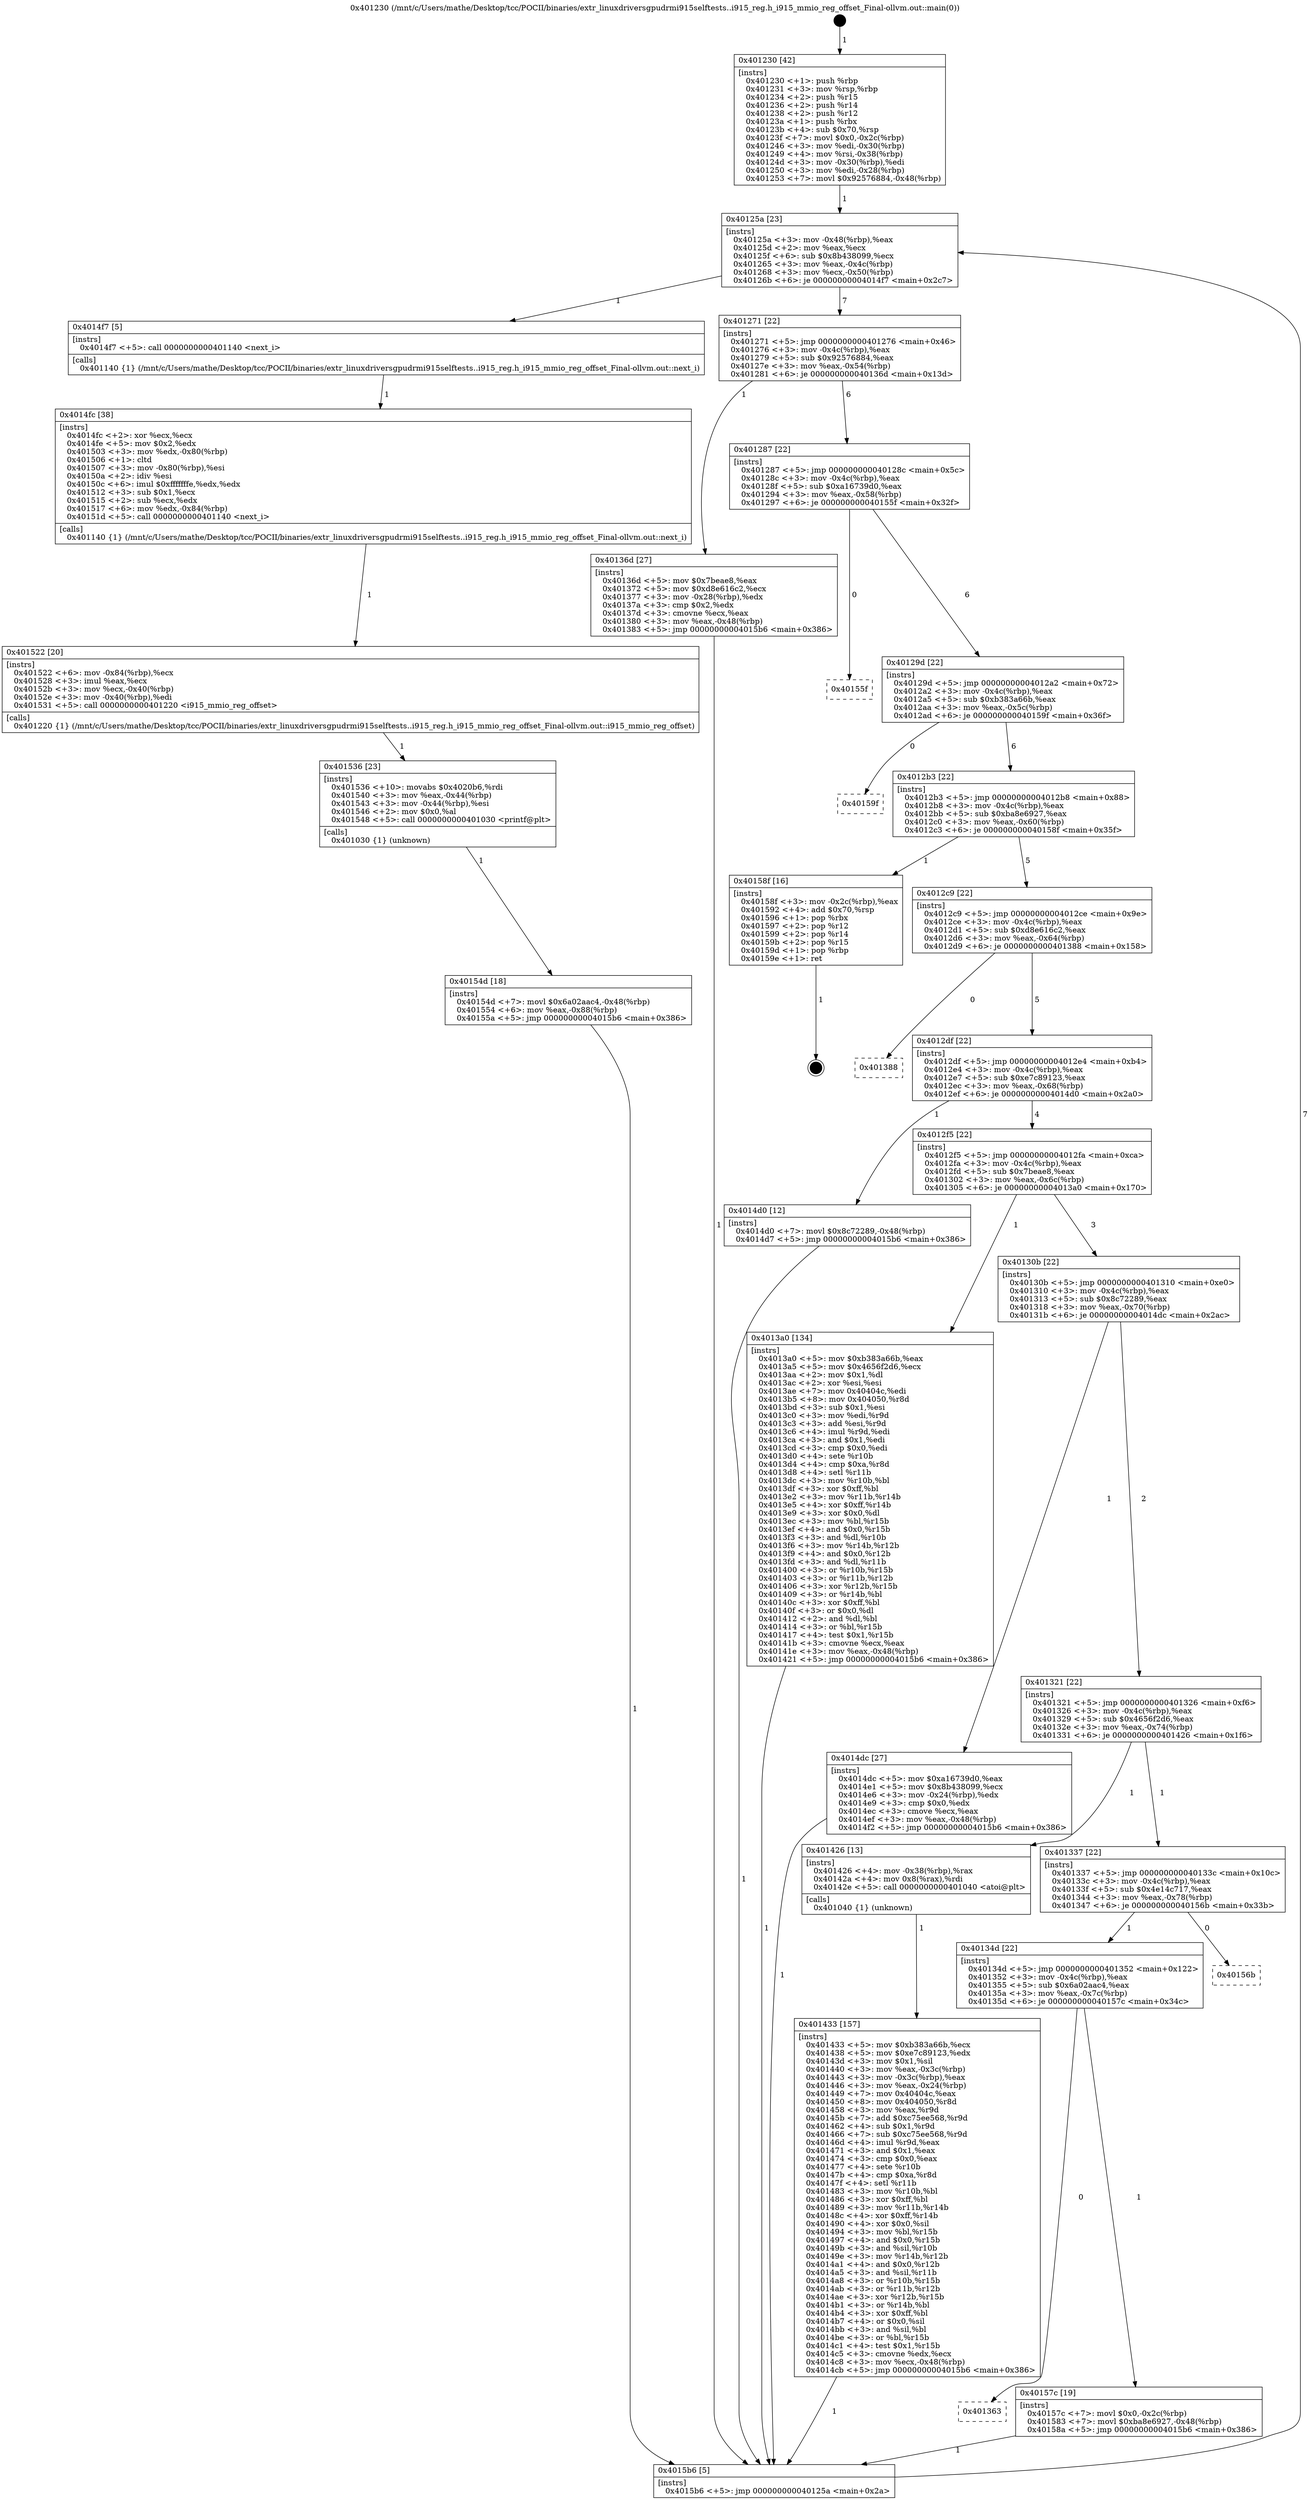 digraph "0x401230" {
  label = "0x401230 (/mnt/c/Users/mathe/Desktop/tcc/POCII/binaries/extr_linuxdriversgpudrmi915selftests..i915_reg.h_i915_mmio_reg_offset_Final-ollvm.out::main(0))"
  labelloc = "t"
  node[shape=record]

  Entry [label="",width=0.3,height=0.3,shape=circle,fillcolor=black,style=filled]
  "0x40125a" [label="{
     0x40125a [23]\l
     | [instrs]\l
     &nbsp;&nbsp;0x40125a \<+3\>: mov -0x48(%rbp),%eax\l
     &nbsp;&nbsp;0x40125d \<+2\>: mov %eax,%ecx\l
     &nbsp;&nbsp;0x40125f \<+6\>: sub $0x8b438099,%ecx\l
     &nbsp;&nbsp;0x401265 \<+3\>: mov %eax,-0x4c(%rbp)\l
     &nbsp;&nbsp;0x401268 \<+3\>: mov %ecx,-0x50(%rbp)\l
     &nbsp;&nbsp;0x40126b \<+6\>: je 00000000004014f7 \<main+0x2c7\>\l
  }"]
  "0x4014f7" [label="{
     0x4014f7 [5]\l
     | [instrs]\l
     &nbsp;&nbsp;0x4014f7 \<+5\>: call 0000000000401140 \<next_i\>\l
     | [calls]\l
     &nbsp;&nbsp;0x401140 \{1\} (/mnt/c/Users/mathe/Desktop/tcc/POCII/binaries/extr_linuxdriversgpudrmi915selftests..i915_reg.h_i915_mmio_reg_offset_Final-ollvm.out::next_i)\l
  }"]
  "0x401271" [label="{
     0x401271 [22]\l
     | [instrs]\l
     &nbsp;&nbsp;0x401271 \<+5\>: jmp 0000000000401276 \<main+0x46\>\l
     &nbsp;&nbsp;0x401276 \<+3\>: mov -0x4c(%rbp),%eax\l
     &nbsp;&nbsp;0x401279 \<+5\>: sub $0x92576884,%eax\l
     &nbsp;&nbsp;0x40127e \<+3\>: mov %eax,-0x54(%rbp)\l
     &nbsp;&nbsp;0x401281 \<+6\>: je 000000000040136d \<main+0x13d\>\l
  }"]
  Exit [label="",width=0.3,height=0.3,shape=circle,fillcolor=black,style=filled,peripheries=2]
  "0x40136d" [label="{
     0x40136d [27]\l
     | [instrs]\l
     &nbsp;&nbsp;0x40136d \<+5\>: mov $0x7beae8,%eax\l
     &nbsp;&nbsp;0x401372 \<+5\>: mov $0xd8e616c2,%ecx\l
     &nbsp;&nbsp;0x401377 \<+3\>: mov -0x28(%rbp),%edx\l
     &nbsp;&nbsp;0x40137a \<+3\>: cmp $0x2,%edx\l
     &nbsp;&nbsp;0x40137d \<+3\>: cmovne %ecx,%eax\l
     &nbsp;&nbsp;0x401380 \<+3\>: mov %eax,-0x48(%rbp)\l
     &nbsp;&nbsp;0x401383 \<+5\>: jmp 00000000004015b6 \<main+0x386\>\l
  }"]
  "0x401287" [label="{
     0x401287 [22]\l
     | [instrs]\l
     &nbsp;&nbsp;0x401287 \<+5\>: jmp 000000000040128c \<main+0x5c\>\l
     &nbsp;&nbsp;0x40128c \<+3\>: mov -0x4c(%rbp),%eax\l
     &nbsp;&nbsp;0x40128f \<+5\>: sub $0xa16739d0,%eax\l
     &nbsp;&nbsp;0x401294 \<+3\>: mov %eax,-0x58(%rbp)\l
     &nbsp;&nbsp;0x401297 \<+6\>: je 000000000040155f \<main+0x32f\>\l
  }"]
  "0x4015b6" [label="{
     0x4015b6 [5]\l
     | [instrs]\l
     &nbsp;&nbsp;0x4015b6 \<+5\>: jmp 000000000040125a \<main+0x2a\>\l
  }"]
  "0x401230" [label="{
     0x401230 [42]\l
     | [instrs]\l
     &nbsp;&nbsp;0x401230 \<+1\>: push %rbp\l
     &nbsp;&nbsp;0x401231 \<+3\>: mov %rsp,%rbp\l
     &nbsp;&nbsp;0x401234 \<+2\>: push %r15\l
     &nbsp;&nbsp;0x401236 \<+2\>: push %r14\l
     &nbsp;&nbsp;0x401238 \<+2\>: push %r12\l
     &nbsp;&nbsp;0x40123a \<+1\>: push %rbx\l
     &nbsp;&nbsp;0x40123b \<+4\>: sub $0x70,%rsp\l
     &nbsp;&nbsp;0x40123f \<+7\>: movl $0x0,-0x2c(%rbp)\l
     &nbsp;&nbsp;0x401246 \<+3\>: mov %edi,-0x30(%rbp)\l
     &nbsp;&nbsp;0x401249 \<+4\>: mov %rsi,-0x38(%rbp)\l
     &nbsp;&nbsp;0x40124d \<+3\>: mov -0x30(%rbp),%edi\l
     &nbsp;&nbsp;0x401250 \<+3\>: mov %edi,-0x28(%rbp)\l
     &nbsp;&nbsp;0x401253 \<+7\>: movl $0x92576884,-0x48(%rbp)\l
  }"]
  "0x401363" [label="{
     0x401363\l
  }", style=dashed]
  "0x40155f" [label="{
     0x40155f\l
  }", style=dashed]
  "0x40129d" [label="{
     0x40129d [22]\l
     | [instrs]\l
     &nbsp;&nbsp;0x40129d \<+5\>: jmp 00000000004012a2 \<main+0x72\>\l
     &nbsp;&nbsp;0x4012a2 \<+3\>: mov -0x4c(%rbp),%eax\l
     &nbsp;&nbsp;0x4012a5 \<+5\>: sub $0xb383a66b,%eax\l
     &nbsp;&nbsp;0x4012aa \<+3\>: mov %eax,-0x5c(%rbp)\l
     &nbsp;&nbsp;0x4012ad \<+6\>: je 000000000040159f \<main+0x36f\>\l
  }"]
  "0x40157c" [label="{
     0x40157c [19]\l
     | [instrs]\l
     &nbsp;&nbsp;0x40157c \<+7\>: movl $0x0,-0x2c(%rbp)\l
     &nbsp;&nbsp;0x401583 \<+7\>: movl $0xba8e6927,-0x48(%rbp)\l
     &nbsp;&nbsp;0x40158a \<+5\>: jmp 00000000004015b6 \<main+0x386\>\l
  }"]
  "0x40159f" [label="{
     0x40159f\l
  }", style=dashed]
  "0x4012b3" [label="{
     0x4012b3 [22]\l
     | [instrs]\l
     &nbsp;&nbsp;0x4012b3 \<+5\>: jmp 00000000004012b8 \<main+0x88\>\l
     &nbsp;&nbsp;0x4012b8 \<+3\>: mov -0x4c(%rbp),%eax\l
     &nbsp;&nbsp;0x4012bb \<+5\>: sub $0xba8e6927,%eax\l
     &nbsp;&nbsp;0x4012c0 \<+3\>: mov %eax,-0x60(%rbp)\l
     &nbsp;&nbsp;0x4012c3 \<+6\>: je 000000000040158f \<main+0x35f\>\l
  }"]
  "0x40134d" [label="{
     0x40134d [22]\l
     | [instrs]\l
     &nbsp;&nbsp;0x40134d \<+5\>: jmp 0000000000401352 \<main+0x122\>\l
     &nbsp;&nbsp;0x401352 \<+3\>: mov -0x4c(%rbp),%eax\l
     &nbsp;&nbsp;0x401355 \<+5\>: sub $0x6a02aac4,%eax\l
     &nbsp;&nbsp;0x40135a \<+3\>: mov %eax,-0x7c(%rbp)\l
     &nbsp;&nbsp;0x40135d \<+6\>: je 000000000040157c \<main+0x34c\>\l
  }"]
  "0x40158f" [label="{
     0x40158f [16]\l
     | [instrs]\l
     &nbsp;&nbsp;0x40158f \<+3\>: mov -0x2c(%rbp),%eax\l
     &nbsp;&nbsp;0x401592 \<+4\>: add $0x70,%rsp\l
     &nbsp;&nbsp;0x401596 \<+1\>: pop %rbx\l
     &nbsp;&nbsp;0x401597 \<+2\>: pop %r12\l
     &nbsp;&nbsp;0x401599 \<+2\>: pop %r14\l
     &nbsp;&nbsp;0x40159b \<+2\>: pop %r15\l
     &nbsp;&nbsp;0x40159d \<+1\>: pop %rbp\l
     &nbsp;&nbsp;0x40159e \<+1\>: ret\l
  }"]
  "0x4012c9" [label="{
     0x4012c9 [22]\l
     | [instrs]\l
     &nbsp;&nbsp;0x4012c9 \<+5\>: jmp 00000000004012ce \<main+0x9e\>\l
     &nbsp;&nbsp;0x4012ce \<+3\>: mov -0x4c(%rbp),%eax\l
     &nbsp;&nbsp;0x4012d1 \<+5\>: sub $0xd8e616c2,%eax\l
     &nbsp;&nbsp;0x4012d6 \<+3\>: mov %eax,-0x64(%rbp)\l
     &nbsp;&nbsp;0x4012d9 \<+6\>: je 0000000000401388 \<main+0x158\>\l
  }"]
  "0x40156b" [label="{
     0x40156b\l
  }", style=dashed]
  "0x401388" [label="{
     0x401388\l
  }", style=dashed]
  "0x4012df" [label="{
     0x4012df [22]\l
     | [instrs]\l
     &nbsp;&nbsp;0x4012df \<+5\>: jmp 00000000004012e4 \<main+0xb4\>\l
     &nbsp;&nbsp;0x4012e4 \<+3\>: mov -0x4c(%rbp),%eax\l
     &nbsp;&nbsp;0x4012e7 \<+5\>: sub $0xe7c89123,%eax\l
     &nbsp;&nbsp;0x4012ec \<+3\>: mov %eax,-0x68(%rbp)\l
     &nbsp;&nbsp;0x4012ef \<+6\>: je 00000000004014d0 \<main+0x2a0\>\l
  }"]
  "0x40154d" [label="{
     0x40154d [18]\l
     | [instrs]\l
     &nbsp;&nbsp;0x40154d \<+7\>: movl $0x6a02aac4,-0x48(%rbp)\l
     &nbsp;&nbsp;0x401554 \<+6\>: mov %eax,-0x88(%rbp)\l
     &nbsp;&nbsp;0x40155a \<+5\>: jmp 00000000004015b6 \<main+0x386\>\l
  }"]
  "0x4014d0" [label="{
     0x4014d0 [12]\l
     | [instrs]\l
     &nbsp;&nbsp;0x4014d0 \<+7\>: movl $0x8c72289,-0x48(%rbp)\l
     &nbsp;&nbsp;0x4014d7 \<+5\>: jmp 00000000004015b6 \<main+0x386\>\l
  }"]
  "0x4012f5" [label="{
     0x4012f5 [22]\l
     | [instrs]\l
     &nbsp;&nbsp;0x4012f5 \<+5\>: jmp 00000000004012fa \<main+0xca\>\l
     &nbsp;&nbsp;0x4012fa \<+3\>: mov -0x4c(%rbp),%eax\l
     &nbsp;&nbsp;0x4012fd \<+5\>: sub $0x7beae8,%eax\l
     &nbsp;&nbsp;0x401302 \<+3\>: mov %eax,-0x6c(%rbp)\l
     &nbsp;&nbsp;0x401305 \<+6\>: je 00000000004013a0 \<main+0x170\>\l
  }"]
  "0x401536" [label="{
     0x401536 [23]\l
     | [instrs]\l
     &nbsp;&nbsp;0x401536 \<+10\>: movabs $0x4020b6,%rdi\l
     &nbsp;&nbsp;0x401540 \<+3\>: mov %eax,-0x44(%rbp)\l
     &nbsp;&nbsp;0x401543 \<+3\>: mov -0x44(%rbp),%esi\l
     &nbsp;&nbsp;0x401546 \<+2\>: mov $0x0,%al\l
     &nbsp;&nbsp;0x401548 \<+5\>: call 0000000000401030 \<printf@plt\>\l
     | [calls]\l
     &nbsp;&nbsp;0x401030 \{1\} (unknown)\l
  }"]
  "0x4013a0" [label="{
     0x4013a0 [134]\l
     | [instrs]\l
     &nbsp;&nbsp;0x4013a0 \<+5\>: mov $0xb383a66b,%eax\l
     &nbsp;&nbsp;0x4013a5 \<+5\>: mov $0x4656f2d6,%ecx\l
     &nbsp;&nbsp;0x4013aa \<+2\>: mov $0x1,%dl\l
     &nbsp;&nbsp;0x4013ac \<+2\>: xor %esi,%esi\l
     &nbsp;&nbsp;0x4013ae \<+7\>: mov 0x40404c,%edi\l
     &nbsp;&nbsp;0x4013b5 \<+8\>: mov 0x404050,%r8d\l
     &nbsp;&nbsp;0x4013bd \<+3\>: sub $0x1,%esi\l
     &nbsp;&nbsp;0x4013c0 \<+3\>: mov %edi,%r9d\l
     &nbsp;&nbsp;0x4013c3 \<+3\>: add %esi,%r9d\l
     &nbsp;&nbsp;0x4013c6 \<+4\>: imul %r9d,%edi\l
     &nbsp;&nbsp;0x4013ca \<+3\>: and $0x1,%edi\l
     &nbsp;&nbsp;0x4013cd \<+3\>: cmp $0x0,%edi\l
     &nbsp;&nbsp;0x4013d0 \<+4\>: sete %r10b\l
     &nbsp;&nbsp;0x4013d4 \<+4\>: cmp $0xa,%r8d\l
     &nbsp;&nbsp;0x4013d8 \<+4\>: setl %r11b\l
     &nbsp;&nbsp;0x4013dc \<+3\>: mov %r10b,%bl\l
     &nbsp;&nbsp;0x4013df \<+3\>: xor $0xff,%bl\l
     &nbsp;&nbsp;0x4013e2 \<+3\>: mov %r11b,%r14b\l
     &nbsp;&nbsp;0x4013e5 \<+4\>: xor $0xff,%r14b\l
     &nbsp;&nbsp;0x4013e9 \<+3\>: xor $0x0,%dl\l
     &nbsp;&nbsp;0x4013ec \<+3\>: mov %bl,%r15b\l
     &nbsp;&nbsp;0x4013ef \<+4\>: and $0x0,%r15b\l
     &nbsp;&nbsp;0x4013f3 \<+3\>: and %dl,%r10b\l
     &nbsp;&nbsp;0x4013f6 \<+3\>: mov %r14b,%r12b\l
     &nbsp;&nbsp;0x4013f9 \<+4\>: and $0x0,%r12b\l
     &nbsp;&nbsp;0x4013fd \<+3\>: and %dl,%r11b\l
     &nbsp;&nbsp;0x401400 \<+3\>: or %r10b,%r15b\l
     &nbsp;&nbsp;0x401403 \<+3\>: or %r11b,%r12b\l
     &nbsp;&nbsp;0x401406 \<+3\>: xor %r12b,%r15b\l
     &nbsp;&nbsp;0x401409 \<+3\>: or %r14b,%bl\l
     &nbsp;&nbsp;0x40140c \<+3\>: xor $0xff,%bl\l
     &nbsp;&nbsp;0x40140f \<+3\>: or $0x0,%dl\l
     &nbsp;&nbsp;0x401412 \<+2\>: and %dl,%bl\l
     &nbsp;&nbsp;0x401414 \<+3\>: or %bl,%r15b\l
     &nbsp;&nbsp;0x401417 \<+4\>: test $0x1,%r15b\l
     &nbsp;&nbsp;0x40141b \<+3\>: cmovne %ecx,%eax\l
     &nbsp;&nbsp;0x40141e \<+3\>: mov %eax,-0x48(%rbp)\l
     &nbsp;&nbsp;0x401421 \<+5\>: jmp 00000000004015b6 \<main+0x386\>\l
  }"]
  "0x40130b" [label="{
     0x40130b [22]\l
     | [instrs]\l
     &nbsp;&nbsp;0x40130b \<+5\>: jmp 0000000000401310 \<main+0xe0\>\l
     &nbsp;&nbsp;0x401310 \<+3\>: mov -0x4c(%rbp),%eax\l
     &nbsp;&nbsp;0x401313 \<+5\>: sub $0x8c72289,%eax\l
     &nbsp;&nbsp;0x401318 \<+3\>: mov %eax,-0x70(%rbp)\l
     &nbsp;&nbsp;0x40131b \<+6\>: je 00000000004014dc \<main+0x2ac\>\l
  }"]
  "0x401522" [label="{
     0x401522 [20]\l
     | [instrs]\l
     &nbsp;&nbsp;0x401522 \<+6\>: mov -0x84(%rbp),%ecx\l
     &nbsp;&nbsp;0x401528 \<+3\>: imul %eax,%ecx\l
     &nbsp;&nbsp;0x40152b \<+3\>: mov %ecx,-0x40(%rbp)\l
     &nbsp;&nbsp;0x40152e \<+3\>: mov -0x40(%rbp),%edi\l
     &nbsp;&nbsp;0x401531 \<+5\>: call 0000000000401220 \<i915_mmio_reg_offset\>\l
     | [calls]\l
     &nbsp;&nbsp;0x401220 \{1\} (/mnt/c/Users/mathe/Desktop/tcc/POCII/binaries/extr_linuxdriversgpudrmi915selftests..i915_reg.h_i915_mmio_reg_offset_Final-ollvm.out::i915_mmio_reg_offset)\l
  }"]
  "0x4014dc" [label="{
     0x4014dc [27]\l
     | [instrs]\l
     &nbsp;&nbsp;0x4014dc \<+5\>: mov $0xa16739d0,%eax\l
     &nbsp;&nbsp;0x4014e1 \<+5\>: mov $0x8b438099,%ecx\l
     &nbsp;&nbsp;0x4014e6 \<+3\>: mov -0x24(%rbp),%edx\l
     &nbsp;&nbsp;0x4014e9 \<+3\>: cmp $0x0,%edx\l
     &nbsp;&nbsp;0x4014ec \<+3\>: cmove %ecx,%eax\l
     &nbsp;&nbsp;0x4014ef \<+3\>: mov %eax,-0x48(%rbp)\l
     &nbsp;&nbsp;0x4014f2 \<+5\>: jmp 00000000004015b6 \<main+0x386\>\l
  }"]
  "0x401321" [label="{
     0x401321 [22]\l
     | [instrs]\l
     &nbsp;&nbsp;0x401321 \<+5\>: jmp 0000000000401326 \<main+0xf6\>\l
     &nbsp;&nbsp;0x401326 \<+3\>: mov -0x4c(%rbp),%eax\l
     &nbsp;&nbsp;0x401329 \<+5\>: sub $0x4656f2d6,%eax\l
     &nbsp;&nbsp;0x40132e \<+3\>: mov %eax,-0x74(%rbp)\l
     &nbsp;&nbsp;0x401331 \<+6\>: je 0000000000401426 \<main+0x1f6\>\l
  }"]
  "0x4014fc" [label="{
     0x4014fc [38]\l
     | [instrs]\l
     &nbsp;&nbsp;0x4014fc \<+2\>: xor %ecx,%ecx\l
     &nbsp;&nbsp;0x4014fe \<+5\>: mov $0x2,%edx\l
     &nbsp;&nbsp;0x401503 \<+3\>: mov %edx,-0x80(%rbp)\l
     &nbsp;&nbsp;0x401506 \<+1\>: cltd\l
     &nbsp;&nbsp;0x401507 \<+3\>: mov -0x80(%rbp),%esi\l
     &nbsp;&nbsp;0x40150a \<+2\>: idiv %esi\l
     &nbsp;&nbsp;0x40150c \<+6\>: imul $0xfffffffe,%edx,%edx\l
     &nbsp;&nbsp;0x401512 \<+3\>: sub $0x1,%ecx\l
     &nbsp;&nbsp;0x401515 \<+2\>: sub %ecx,%edx\l
     &nbsp;&nbsp;0x401517 \<+6\>: mov %edx,-0x84(%rbp)\l
     &nbsp;&nbsp;0x40151d \<+5\>: call 0000000000401140 \<next_i\>\l
     | [calls]\l
     &nbsp;&nbsp;0x401140 \{1\} (/mnt/c/Users/mathe/Desktop/tcc/POCII/binaries/extr_linuxdriversgpudrmi915selftests..i915_reg.h_i915_mmio_reg_offset_Final-ollvm.out::next_i)\l
  }"]
  "0x401426" [label="{
     0x401426 [13]\l
     | [instrs]\l
     &nbsp;&nbsp;0x401426 \<+4\>: mov -0x38(%rbp),%rax\l
     &nbsp;&nbsp;0x40142a \<+4\>: mov 0x8(%rax),%rdi\l
     &nbsp;&nbsp;0x40142e \<+5\>: call 0000000000401040 \<atoi@plt\>\l
     | [calls]\l
     &nbsp;&nbsp;0x401040 \{1\} (unknown)\l
  }"]
  "0x401337" [label="{
     0x401337 [22]\l
     | [instrs]\l
     &nbsp;&nbsp;0x401337 \<+5\>: jmp 000000000040133c \<main+0x10c\>\l
     &nbsp;&nbsp;0x40133c \<+3\>: mov -0x4c(%rbp),%eax\l
     &nbsp;&nbsp;0x40133f \<+5\>: sub $0x4e14c717,%eax\l
     &nbsp;&nbsp;0x401344 \<+3\>: mov %eax,-0x78(%rbp)\l
     &nbsp;&nbsp;0x401347 \<+6\>: je 000000000040156b \<main+0x33b\>\l
  }"]
  "0x401433" [label="{
     0x401433 [157]\l
     | [instrs]\l
     &nbsp;&nbsp;0x401433 \<+5\>: mov $0xb383a66b,%ecx\l
     &nbsp;&nbsp;0x401438 \<+5\>: mov $0xe7c89123,%edx\l
     &nbsp;&nbsp;0x40143d \<+3\>: mov $0x1,%sil\l
     &nbsp;&nbsp;0x401440 \<+3\>: mov %eax,-0x3c(%rbp)\l
     &nbsp;&nbsp;0x401443 \<+3\>: mov -0x3c(%rbp),%eax\l
     &nbsp;&nbsp;0x401446 \<+3\>: mov %eax,-0x24(%rbp)\l
     &nbsp;&nbsp;0x401449 \<+7\>: mov 0x40404c,%eax\l
     &nbsp;&nbsp;0x401450 \<+8\>: mov 0x404050,%r8d\l
     &nbsp;&nbsp;0x401458 \<+3\>: mov %eax,%r9d\l
     &nbsp;&nbsp;0x40145b \<+7\>: add $0xc75ee568,%r9d\l
     &nbsp;&nbsp;0x401462 \<+4\>: sub $0x1,%r9d\l
     &nbsp;&nbsp;0x401466 \<+7\>: sub $0xc75ee568,%r9d\l
     &nbsp;&nbsp;0x40146d \<+4\>: imul %r9d,%eax\l
     &nbsp;&nbsp;0x401471 \<+3\>: and $0x1,%eax\l
     &nbsp;&nbsp;0x401474 \<+3\>: cmp $0x0,%eax\l
     &nbsp;&nbsp;0x401477 \<+4\>: sete %r10b\l
     &nbsp;&nbsp;0x40147b \<+4\>: cmp $0xa,%r8d\l
     &nbsp;&nbsp;0x40147f \<+4\>: setl %r11b\l
     &nbsp;&nbsp;0x401483 \<+3\>: mov %r10b,%bl\l
     &nbsp;&nbsp;0x401486 \<+3\>: xor $0xff,%bl\l
     &nbsp;&nbsp;0x401489 \<+3\>: mov %r11b,%r14b\l
     &nbsp;&nbsp;0x40148c \<+4\>: xor $0xff,%r14b\l
     &nbsp;&nbsp;0x401490 \<+4\>: xor $0x0,%sil\l
     &nbsp;&nbsp;0x401494 \<+3\>: mov %bl,%r15b\l
     &nbsp;&nbsp;0x401497 \<+4\>: and $0x0,%r15b\l
     &nbsp;&nbsp;0x40149b \<+3\>: and %sil,%r10b\l
     &nbsp;&nbsp;0x40149e \<+3\>: mov %r14b,%r12b\l
     &nbsp;&nbsp;0x4014a1 \<+4\>: and $0x0,%r12b\l
     &nbsp;&nbsp;0x4014a5 \<+3\>: and %sil,%r11b\l
     &nbsp;&nbsp;0x4014a8 \<+3\>: or %r10b,%r15b\l
     &nbsp;&nbsp;0x4014ab \<+3\>: or %r11b,%r12b\l
     &nbsp;&nbsp;0x4014ae \<+3\>: xor %r12b,%r15b\l
     &nbsp;&nbsp;0x4014b1 \<+3\>: or %r14b,%bl\l
     &nbsp;&nbsp;0x4014b4 \<+3\>: xor $0xff,%bl\l
     &nbsp;&nbsp;0x4014b7 \<+4\>: or $0x0,%sil\l
     &nbsp;&nbsp;0x4014bb \<+3\>: and %sil,%bl\l
     &nbsp;&nbsp;0x4014be \<+3\>: or %bl,%r15b\l
     &nbsp;&nbsp;0x4014c1 \<+4\>: test $0x1,%r15b\l
     &nbsp;&nbsp;0x4014c5 \<+3\>: cmovne %edx,%ecx\l
     &nbsp;&nbsp;0x4014c8 \<+3\>: mov %ecx,-0x48(%rbp)\l
     &nbsp;&nbsp;0x4014cb \<+5\>: jmp 00000000004015b6 \<main+0x386\>\l
  }"]
  Entry -> "0x401230" [label=" 1"]
  "0x40125a" -> "0x4014f7" [label=" 1"]
  "0x40125a" -> "0x401271" [label=" 7"]
  "0x40158f" -> Exit [label=" 1"]
  "0x401271" -> "0x40136d" [label=" 1"]
  "0x401271" -> "0x401287" [label=" 6"]
  "0x40136d" -> "0x4015b6" [label=" 1"]
  "0x401230" -> "0x40125a" [label=" 1"]
  "0x4015b6" -> "0x40125a" [label=" 7"]
  "0x40157c" -> "0x4015b6" [label=" 1"]
  "0x401287" -> "0x40155f" [label=" 0"]
  "0x401287" -> "0x40129d" [label=" 6"]
  "0x40134d" -> "0x401363" [label=" 0"]
  "0x40129d" -> "0x40159f" [label=" 0"]
  "0x40129d" -> "0x4012b3" [label=" 6"]
  "0x40134d" -> "0x40157c" [label=" 1"]
  "0x4012b3" -> "0x40158f" [label=" 1"]
  "0x4012b3" -> "0x4012c9" [label=" 5"]
  "0x401337" -> "0x40134d" [label=" 1"]
  "0x4012c9" -> "0x401388" [label=" 0"]
  "0x4012c9" -> "0x4012df" [label=" 5"]
  "0x401337" -> "0x40156b" [label=" 0"]
  "0x4012df" -> "0x4014d0" [label=" 1"]
  "0x4012df" -> "0x4012f5" [label=" 4"]
  "0x40154d" -> "0x4015b6" [label=" 1"]
  "0x4012f5" -> "0x4013a0" [label=" 1"]
  "0x4012f5" -> "0x40130b" [label=" 3"]
  "0x4013a0" -> "0x4015b6" [label=" 1"]
  "0x401536" -> "0x40154d" [label=" 1"]
  "0x40130b" -> "0x4014dc" [label=" 1"]
  "0x40130b" -> "0x401321" [label=" 2"]
  "0x401522" -> "0x401536" [label=" 1"]
  "0x401321" -> "0x401426" [label=" 1"]
  "0x401321" -> "0x401337" [label=" 1"]
  "0x401426" -> "0x401433" [label=" 1"]
  "0x401433" -> "0x4015b6" [label=" 1"]
  "0x4014d0" -> "0x4015b6" [label=" 1"]
  "0x4014dc" -> "0x4015b6" [label=" 1"]
  "0x4014f7" -> "0x4014fc" [label=" 1"]
  "0x4014fc" -> "0x401522" [label=" 1"]
}
